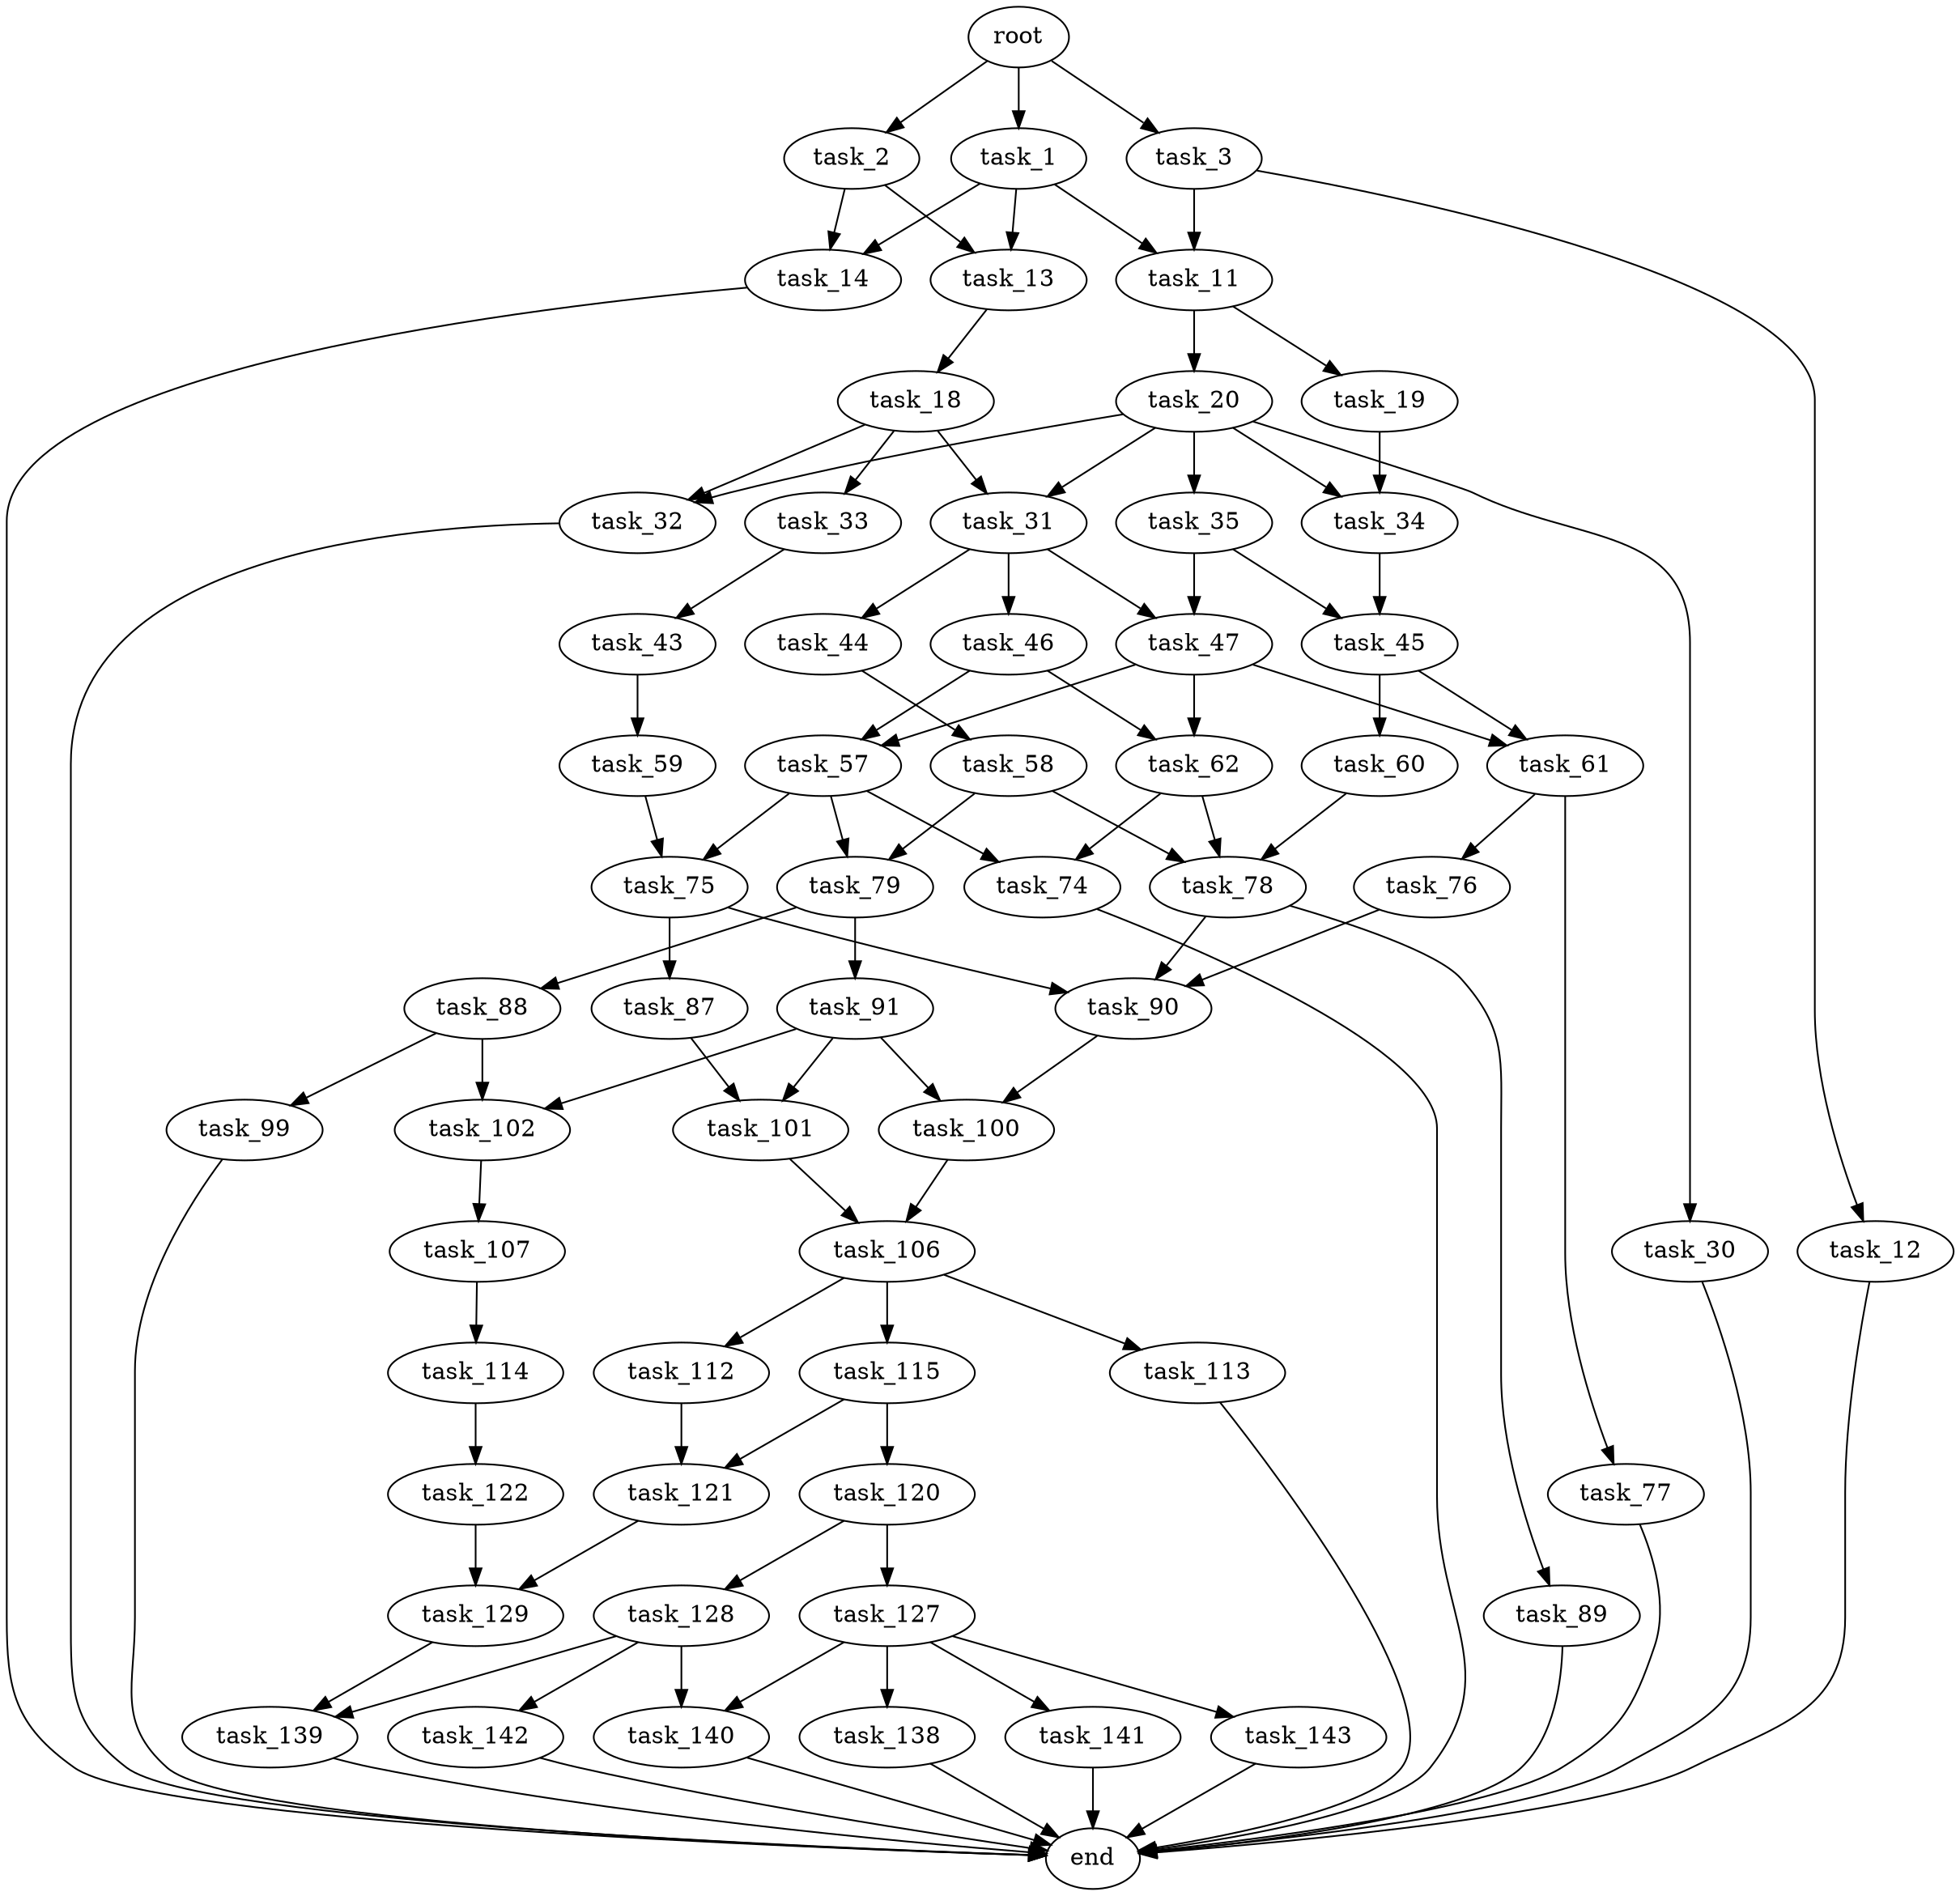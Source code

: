 digraph G {
  root [size="0.000000"];
  task_1 [size="13484524231.000000"];
  task_2 [size="542735896370.000000"];
  task_3 [size="62232823140.000000"];
  task_11 [size="18219312533.000000"];
  task_13 [size="12952447438.000000"];
  task_14 [size="68719476736.000000"];
  task_12 [size="592504423377.000000"];
  task_19 [size="16656301206.000000"];
  task_20 [size="782757789696.000000"];
  end [size="0.000000"];
  task_18 [size="68719476736.000000"];
  task_31 [size="3734258818.000000"];
  task_32 [size="28991029248.000000"];
  task_33 [size="231928233984.000000"];
  task_34 [size="6669186613.000000"];
  task_30 [size="84311900256.000000"];
  task_35 [size="100000776982.000000"];
  task_44 [size="259715595568.000000"];
  task_46 [size="354959022340.000000"];
  task_47 [size="14659000865.000000"];
  task_43 [size="33914603618.000000"];
  task_45 [size="8885256946.000000"];
  task_59 [size="453934523795.000000"];
  task_58 [size="4080656374.000000"];
  task_60 [size="204446289327.000000"];
  task_61 [size="29541251954.000000"];
  task_57 [size="8375057058.000000"];
  task_62 [size="368293445632.000000"];
  task_74 [size="208320350780.000000"];
  task_75 [size="134217728000.000000"];
  task_79 [size="651131857094.000000"];
  task_78 [size="10013498892.000000"];
  task_76 [size="549755813888.000000"];
  task_77 [size="231928233984.000000"];
  task_87 [size="8412182622.000000"];
  task_90 [size="537778791874.000000"];
  task_89 [size="25990607443.000000"];
  task_88 [size="563403823537.000000"];
  task_91 [size="21335336349.000000"];
  task_101 [size="7273086426.000000"];
  task_99 [size="38510244266.000000"];
  task_102 [size="46826076399.000000"];
  task_100 [size="368293445632.000000"];
  task_106 [size="68719476736.000000"];
  task_107 [size="21989985085.000000"];
  task_112 [size="134217728000.000000"];
  task_113 [size="733506327194.000000"];
  task_115 [size="298677272972.000000"];
  task_114 [size="368293445632.000000"];
  task_121 [size="782757789696.000000"];
  task_122 [size="6933055916.000000"];
  task_120 [size="5734277988.000000"];
  task_127 [size="7442500353.000000"];
  task_128 [size="170892489838.000000"];
  task_129 [size="231928233984.000000"];
  task_138 [size="3430716261.000000"];
  task_140 [size="231928233984.000000"];
  task_141 [size="485334732366.000000"];
  task_143 [size="1146554676.000000"];
  task_139 [size="4052974310.000000"];
  task_142 [size="427840320648.000000"];

  root -> task_1 [size="1.000000"];
  root -> task_2 [size="1.000000"];
  root -> task_3 [size="1.000000"];
  task_1 -> task_11 [size="301989888.000000"];
  task_1 -> task_13 [size="301989888.000000"];
  task_1 -> task_14 [size="301989888.000000"];
  task_2 -> task_13 [size="679477248.000000"];
  task_2 -> task_14 [size="679477248.000000"];
  task_3 -> task_11 [size="75497472.000000"];
  task_3 -> task_12 [size="75497472.000000"];
  task_11 -> task_19 [size="301989888.000000"];
  task_11 -> task_20 [size="301989888.000000"];
  task_13 -> task_18 [size="301989888.000000"];
  task_14 -> end [size="1.000000"];
  task_12 -> end [size="1.000000"];
  task_19 -> task_34 [size="679477248.000000"];
  task_20 -> task_30 [size="679477248.000000"];
  task_20 -> task_31 [size="679477248.000000"];
  task_20 -> task_32 [size="679477248.000000"];
  task_20 -> task_34 [size="679477248.000000"];
  task_20 -> task_35 [size="679477248.000000"];
  task_18 -> task_31 [size="134217728.000000"];
  task_18 -> task_32 [size="134217728.000000"];
  task_18 -> task_33 [size="134217728.000000"];
  task_31 -> task_44 [size="411041792.000000"];
  task_31 -> task_46 [size="411041792.000000"];
  task_31 -> task_47 [size="411041792.000000"];
  task_32 -> end [size="1.000000"];
  task_33 -> task_43 [size="301989888.000000"];
  task_34 -> task_45 [size="209715200.000000"];
  task_30 -> end [size="1.000000"];
  task_35 -> task_45 [size="75497472.000000"];
  task_35 -> task_47 [size="75497472.000000"];
  task_44 -> task_58 [size="411041792.000000"];
  task_46 -> task_57 [size="536870912.000000"];
  task_46 -> task_62 [size="536870912.000000"];
  task_47 -> task_57 [size="411041792.000000"];
  task_47 -> task_61 [size="411041792.000000"];
  task_47 -> task_62 [size="411041792.000000"];
  task_43 -> task_59 [size="679477248.000000"];
  task_45 -> task_60 [size="301989888.000000"];
  task_45 -> task_61 [size="301989888.000000"];
  task_59 -> task_75 [size="838860800.000000"];
  task_58 -> task_78 [size="134217728.000000"];
  task_58 -> task_79 [size="134217728.000000"];
  task_60 -> task_78 [size="209715200.000000"];
  task_61 -> task_76 [size="536870912.000000"];
  task_61 -> task_77 [size="536870912.000000"];
  task_57 -> task_74 [size="536870912.000000"];
  task_57 -> task_75 [size="536870912.000000"];
  task_57 -> task_79 [size="536870912.000000"];
  task_62 -> task_74 [size="411041792.000000"];
  task_62 -> task_78 [size="411041792.000000"];
  task_74 -> end [size="1.000000"];
  task_75 -> task_87 [size="209715200.000000"];
  task_75 -> task_90 [size="209715200.000000"];
  task_79 -> task_88 [size="411041792.000000"];
  task_79 -> task_91 [size="411041792.000000"];
  task_78 -> task_89 [size="411041792.000000"];
  task_78 -> task_90 [size="411041792.000000"];
  task_76 -> task_90 [size="536870912.000000"];
  task_77 -> end [size="1.000000"];
  task_87 -> task_101 [size="134217728.000000"];
  task_90 -> task_100 [size="411041792.000000"];
  task_89 -> end [size="1.000000"];
  task_88 -> task_99 [size="411041792.000000"];
  task_88 -> task_102 [size="411041792.000000"];
  task_91 -> task_100 [size="411041792.000000"];
  task_91 -> task_101 [size="411041792.000000"];
  task_91 -> task_102 [size="411041792.000000"];
  task_101 -> task_106 [size="536870912.000000"];
  task_99 -> end [size="1.000000"];
  task_102 -> task_107 [size="33554432.000000"];
  task_100 -> task_106 [size="411041792.000000"];
  task_106 -> task_112 [size="134217728.000000"];
  task_106 -> task_113 [size="134217728.000000"];
  task_106 -> task_115 [size="134217728.000000"];
  task_107 -> task_114 [size="679477248.000000"];
  task_112 -> task_121 [size="209715200.000000"];
  task_113 -> end [size="1.000000"];
  task_115 -> task_120 [size="411041792.000000"];
  task_115 -> task_121 [size="411041792.000000"];
  task_114 -> task_122 [size="411041792.000000"];
  task_121 -> task_129 [size="679477248.000000"];
  task_122 -> task_129 [size="411041792.000000"];
  task_120 -> task_127 [size="209715200.000000"];
  task_120 -> task_128 [size="209715200.000000"];
  task_127 -> task_138 [size="134217728.000000"];
  task_127 -> task_140 [size="134217728.000000"];
  task_127 -> task_141 [size="134217728.000000"];
  task_127 -> task_143 [size="134217728.000000"];
  task_128 -> task_139 [size="411041792.000000"];
  task_128 -> task_140 [size="411041792.000000"];
  task_128 -> task_142 [size="411041792.000000"];
  task_129 -> task_139 [size="301989888.000000"];
  task_138 -> end [size="1.000000"];
  task_140 -> end [size="1.000000"];
  task_141 -> end [size="1.000000"];
  task_143 -> end [size="1.000000"];
  task_139 -> end [size="1.000000"];
  task_142 -> end [size="1.000000"];
}

